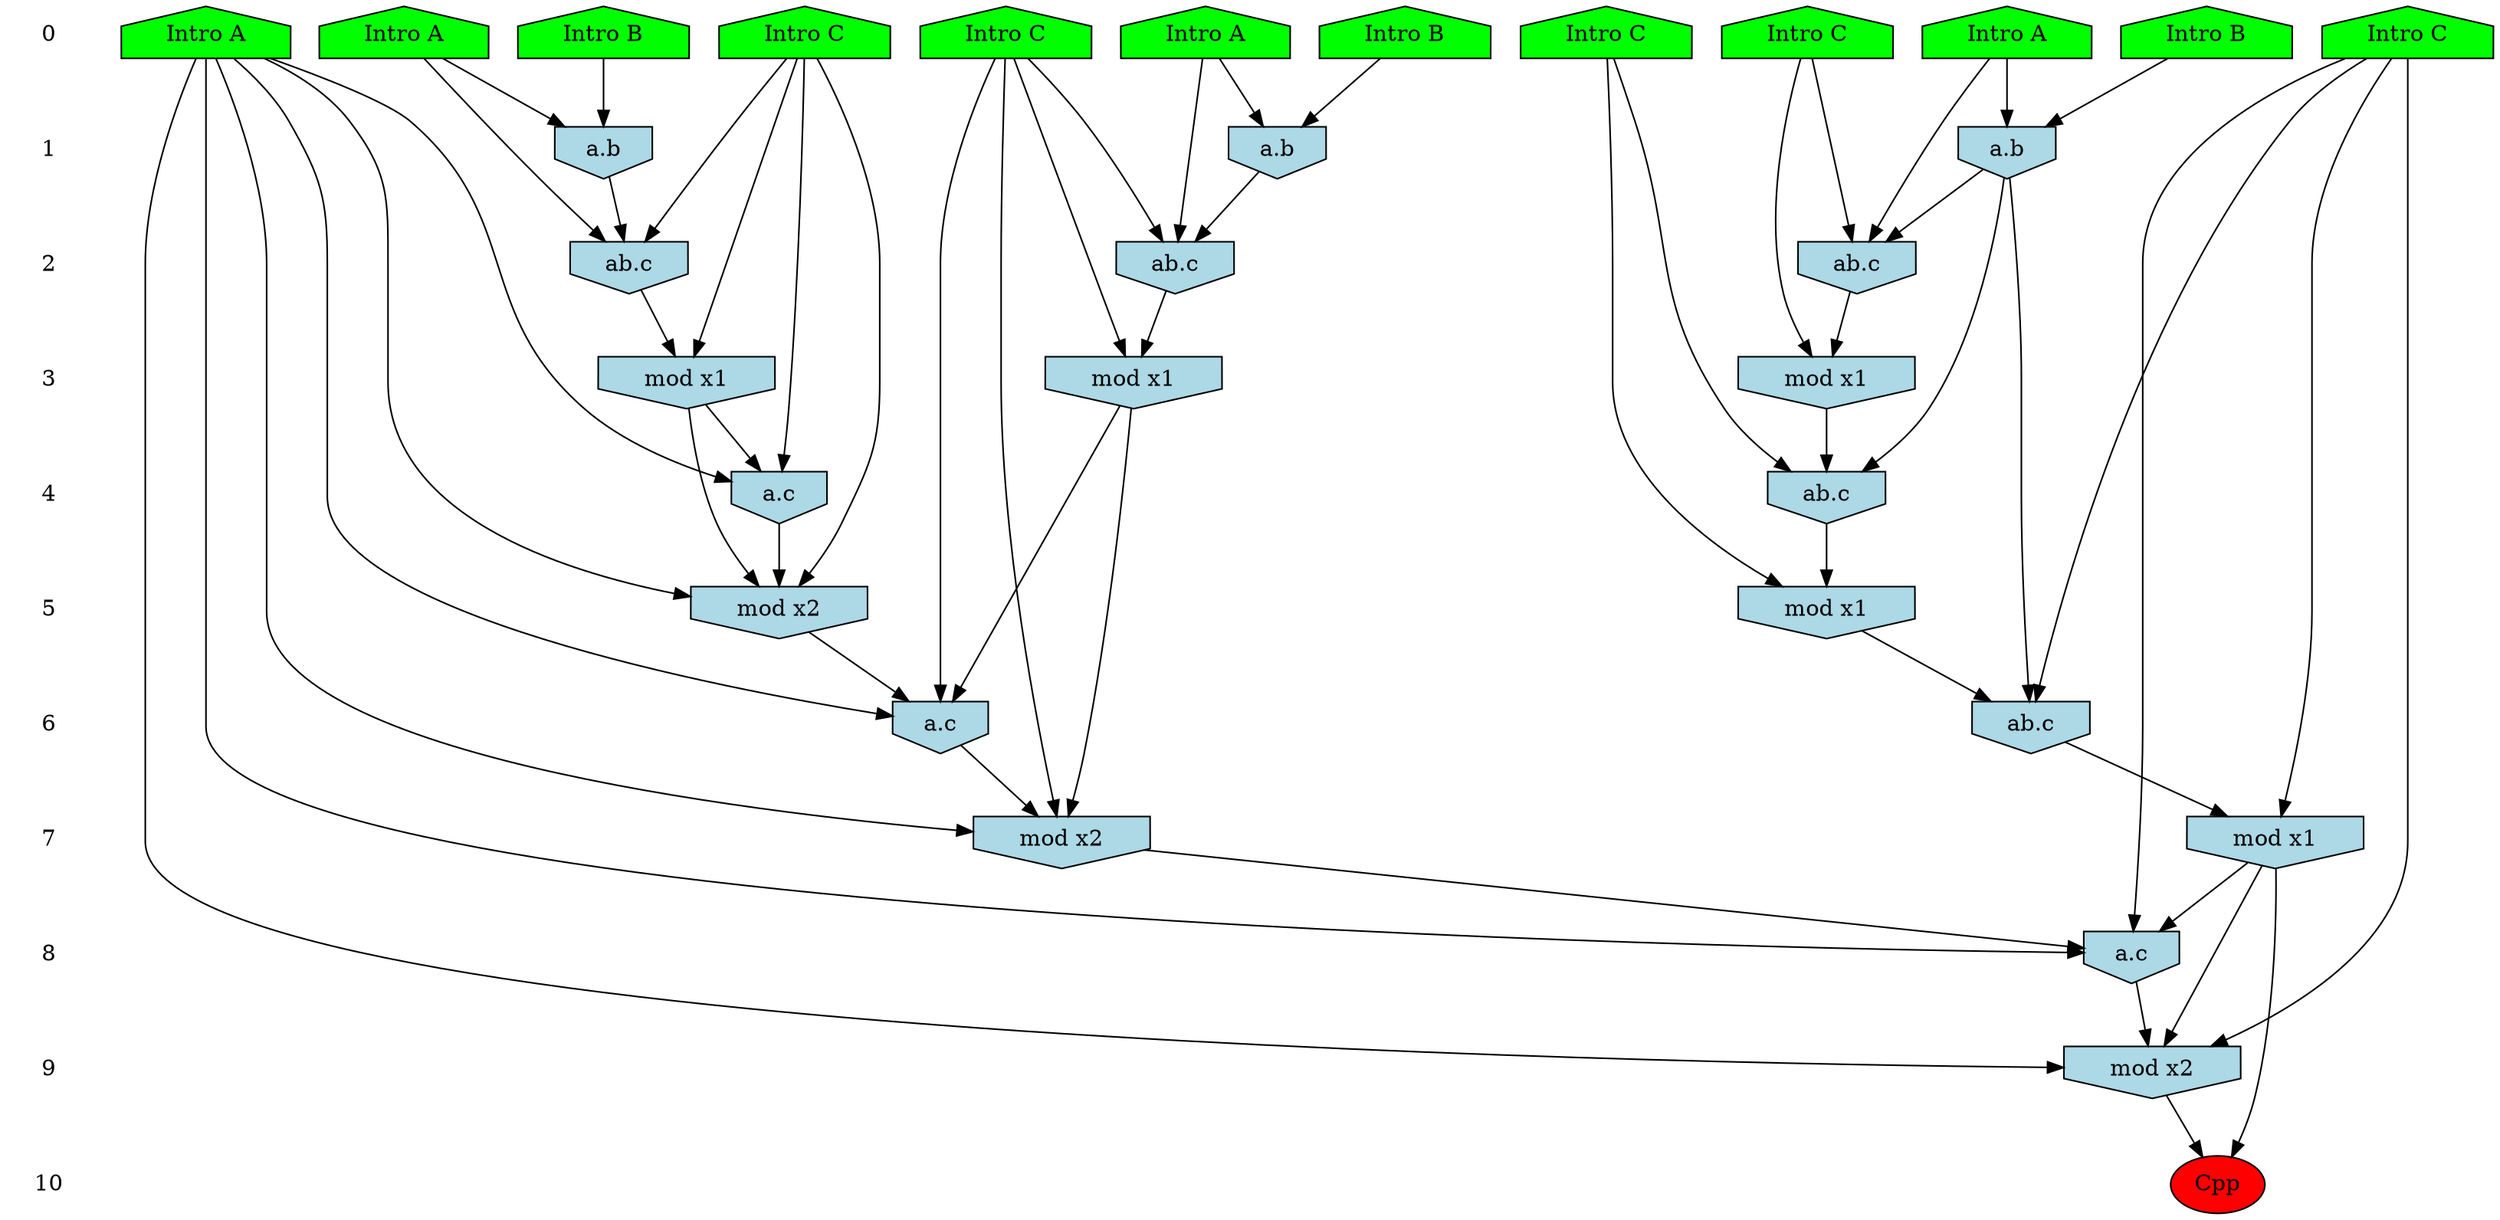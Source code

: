 /* Compression of 1 causal flows obtained in average at 1.525627E+01 t.u */
/* Compressed causal flows were: [2528] */
digraph G{
 ranksep=.5 ; 
{ rank = same ; "0" [shape=plaintext] ; node_1 [label ="Intro A", shape=house, style=filled, fillcolor=green] ;
node_2 [label ="Intro B", shape=house, style=filled, fillcolor=green] ;
node_3 [label ="Intro A", shape=house, style=filled, fillcolor=green] ;
node_4 [label ="Intro A", shape=house, style=filled, fillcolor=green] ;
node_5 [label ="Intro B", shape=house, style=filled, fillcolor=green] ;
node_6 [label ="Intro A", shape=house, style=filled, fillcolor=green] ;
node_7 [label ="Intro B", shape=house, style=filled, fillcolor=green] ;
node_8 [label ="Intro C", shape=house, style=filled, fillcolor=green] ;
node_9 [label ="Intro C", shape=house, style=filled, fillcolor=green] ;
node_10 [label ="Intro C", shape=house, style=filled, fillcolor=green] ;
node_11 [label ="Intro C", shape=house, style=filled, fillcolor=green] ;
node_12 [label ="Intro C", shape=house, style=filled, fillcolor=green] ;
}
{ rank = same ; "1" [shape=plaintext] ; node_13 [label="a.b", shape=invhouse, style=filled, fillcolor = lightblue] ;
node_15 [label="a.b", shape=invhouse, style=filled, fillcolor = lightblue] ;
node_16 [label="a.b", shape=invhouse, style=filled, fillcolor = lightblue] ;
}
{ rank = same ; "2" [shape=plaintext] ; node_14 [label="ab.c", shape=invhouse, style=filled, fillcolor = lightblue] ;
node_17 [label="ab.c", shape=invhouse, style=filled, fillcolor = lightblue] ;
node_20 [label="ab.c", shape=invhouse, style=filled, fillcolor = lightblue] ;
}
{ rank = same ; "3" [shape=plaintext] ; node_18 [label="mod x1", shape=invhouse, style=filled, fillcolor = lightblue] ;
node_19 [label="mod x1", shape=invhouse, style=filled, fillcolor = lightblue] ;
node_21 [label="mod x1", shape=invhouse, style=filled, fillcolor = lightblue] ;
}
{ rank = same ; "4" [shape=plaintext] ; node_22 [label="ab.c", shape=invhouse, style=filled, fillcolor = lightblue] ;
node_24 [label="a.c", shape=invhouse, style=filled, fillcolor = lightblue] ;
}
{ rank = same ; "5" [shape=plaintext] ; node_23 [label="mod x1", shape=invhouse, style=filled, fillcolor = lightblue] ;
node_25 [label="mod x2", shape=invhouse, style=filled, fillcolor = lightblue] ;
}
{ rank = same ; "6" [shape=plaintext] ; node_26 [label="ab.c", shape=invhouse, style=filled, fillcolor = lightblue] ;
node_28 [label="a.c", shape=invhouse, style=filled, fillcolor = lightblue] ;
}
{ rank = same ; "7" [shape=plaintext] ; node_27 [label="mod x1", shape=invhouse, style=filled, fillcolor = lightblue] ;
node_29 [label="mod x2", shape=invhouse, style=filled, fillcolor = lightblue] ;
}
{ rank = same ; "8" [shape=plaintext] ; node_30 [label="a.c", shape=invhouse, style=filled, fillcolor = lightblue] ;
}
{ rank = same ; "9" [shape=plaintext] ; node_31 [label="mod x2", shape=invhouse, style=filled, fillcolor = lightblue] ;
}
{ rank = same ; "10" [shape=plaintext] ; node_32 [label ="Cpp", style=filled, fillcolor=red] ;
}
"0" -> "1" [style="invis"]; 
"1" -> "2" [style="invis"]; 
"2" -> "3" [style="invis"]; 
"3" -> "4" [style="invis"]; 
"4" -> "5" [style="invis"]; 
"5" -> "6" [style="invis"]; 
"6" -> "7" [style="invis"]; 
"7" -> "8" [style="invis"]; 
"8" -> "9" [style="invis"]; 
"9" -> "10" [style="invis"]; 
node_5 -> node_13
node_6 -> node_13
node_6 -> node_14
node_12 -> node_14
node_13 -> node_14
node_3 -> node_15
node_7 -> node_15
node_2 -> node_16
node_4 -> node_16
node_3 -> node_17
node_9 -> node_17
node_15 -> node_17
node_12 -> node_18
node_14 -> node_18
node_9 -> node_19
node_17 -> node_19
node_4 -> node_20
node_8 -> node_20
node_16 -> node_20
node_8 -> node_21
node_20 -> node_21
node_11 -> node_22
node_13 -> node_22
node_18 -> node_22
node_11 -> node_23
node_22 -> node_23
node_1 -> node_24
node_8 -> node_24
node_21 -> node_24
node_1 -> node_25
node_8 -> node_25
node_21 -> node_25
node_24 -> node_25
node_10 -> node_26
node_13 -> node_26
node_23 -> node_26
node_10 -> node_27
node_26 -> node_27
node_1 -> node_28
node_9 -> node_28
node_19 -> node_28
node_25 -> node_28
node_1 -> node_29
node_9 -> node_29
node_19 -> node_29
node_28 -> node_29
node_1 -> node_30
node_10 -> node_30
node_27 -> node_30
node_29 -> node_30
node_1 -> node_31
node_10 -> node_31
node_27 -> node_31
node_30 -> node_31
node_27 -> node_32
node_31 -> node_32
}
/*
 Dot generation time: 0.000148
*/